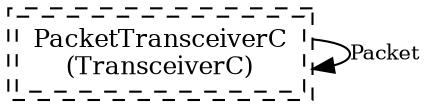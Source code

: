 digraph "SingleProtocolC" {
  "SingleProtocolC.TransceiverC" [fontsize=12, shape=box,peripheries=2, style=dashed, label="PacketTransceiverC\n(TransceiverC)", URL="PacketTransceiverC.html"];
  "SingleProtocolC.TransceiverC" [fontsize=12, shape=box,peripheries=2, style=dashed, label="PacketTransceiverC\n(TransceiverC)", URL="PacketTransceiverC.html"];
  "SingleProtocolC.TransceiverC" -> "SingleProtocolC.TransceiverC" [label="Packet", URL="../ihtml/tos.interfaces.Packet.html", fontsize=10];
}
